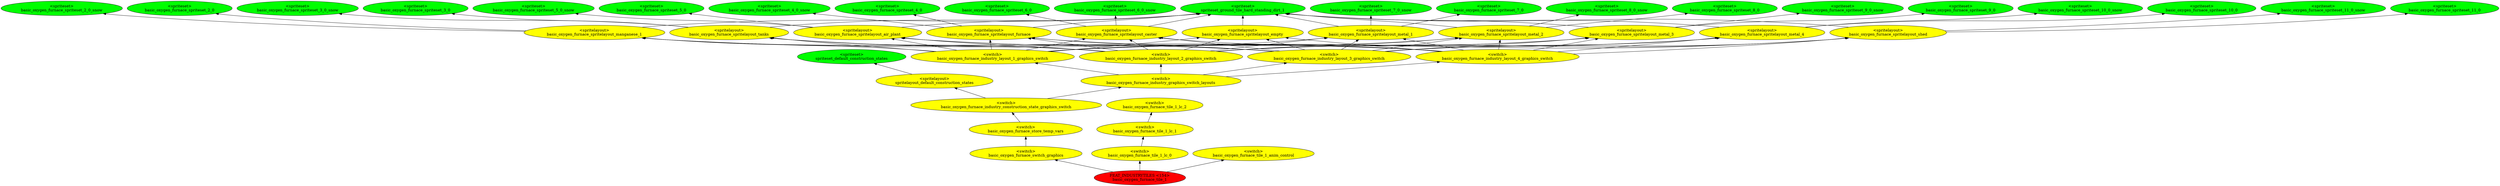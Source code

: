 digraph {
rankdir="BT"
spriteset_default_construction_states [fillcolor=green style="filled" label="<spriteset>\nspriteset_default_construction_states"]
spritelayout_default_construction_states [fillcolor=yellow style="filled" label="<spritelayout>\nspritelayout_default_construction_states"]
spriteset_ground_tile_hard_standing_dirt_1 [fillcolor=green style="filled" label="<spriteset>\nspriteset_ground_tile_hard_standing_dirt_1"]
basic_oxygen_furnace_spriteset_2_0 [fillcolor=green style="filled" label="<spriteset>\nbasic_oxygen_furnace_spriteset_2_0"]
basic_oxygen_furnace_spriteset_2_0_snow [fillcolor=green style="filled" label="<spriteset>\nbasic_oxygen_furnace_spriteset_2_0_snow"]
basic_oxygen_furnace_spriteset_3_0 [fillcolor=green style="filled" label="<spriteset>\nbasic_oxygen_furnace_spriteset_3_0"]
basic_oxygen_furnace_spriteset_3_0_snow [fillcolor=green style="filled" label="<spriteset>\nbasic_oxygen_furnace_spriteset_3_0_snow"]
basic_oxygen_furnace_spriteset_4_0 [fillcolor=green style="filled" label="<spriteset>\nbasic_oxygen_furnace_spriteset_4_0"]
basic_oxygen_furnace_spriteset_4_0_snow [fillcolor=green style="filled" label="<spriteset>\nbasic_oxygen_furnace_spriteset_4_0_snow"]
basic_oxygen_furnace_spriteset_5_0 [fillcolor=green style="filled" label="<spriteset>\nbasic_oxygen_furnace_spriteset_5_0"]
basic_oxygen_furnace_spriteset_5_0_snow [fillcolor=green style="filled" label="<spriteset>\nbasic_oxygen_furnace_spriteset_5_0_snow"]
basic_oxygen_furnace_spriteset_6_0 [fillcolor=green style="filled" label="<spriteset>\nbasic_oxygen_furnace_spriteset_6_0"]
basic_oxygen_furnace_spriteset_6_0_snow [fillcolor=green style="filled" label="<spriteset>\nbasic_oxygen_furnace_spriteset_6_0_snow"]
basic_oxygen_furnace_spriteset_7_0 [fillcolor=green style="filled" label="<spriteset>\nbasic_oxygen_furnace_spriteset_7_0"]
basic_oxygen_furnace_spriteset_7_0_snow [fillcolor=green style="filled" label="<spriteset>\nbasic_oxygen_furnace_spriteset_7_0_snow"]
basic_oxygen_furnace_spriteset_8_0 [fillcolor=green style="filled" label="<spriteset>\nbasic_oxygen_furnace_spriteset_8_0"]
basic_oxygen_furnace_spriteset_8_0_snow [fillcolor=green style="filled" label="<spriteset>\nbasic_oxygen_furnace_spriteset_8_0_snow"]
basic_oxygen_furnace_spriteset_9_0 [fillcolor=green style="filled" label="<spriteset>\nbasic_oxygen_furnace_spriteset_9_0"]
basic_oxygen_furnace_spriteset_9_0_snow [fillcolor=green style="filled" label="<spriteset>\nbasic_oxygen_furnace_spriteset_9_0_snow"]
basic_oxygen_furnace_spriteset_10_0 [fillcolor=green style="filled" label="<spriteset>\nbasic_oxygen_furnace_spriteset_10_0"]
basic_oxygen_furnace_spriteset_10_0_snow [fillcolor=green style="filled" label="<spriteset>\nbasic_oxygen_furnace_spriteset_10_0_snow"]
basic_oxygen_furnace_spriteset_11_0 [fillcolor=green style="filled" label="<spriteset>\nbasic_oxygen_furnace_spriteset_11_0"]
basic_oxygen_furnace_spriteset_11_0_snow [fillcolor=green style="filled" label="<spriteset>\nbasic_oxygen_furnace_spriteset_11_0_snow"]
basic_oxygen_furnace_spritelayout_empty [fillcolor=yellow style="filled" label="<spritelayout>\nbasic_oxygen_furnace_spritelayout_empty"]
basic_oxygen_furnace_spritelayout_manganese_1 [fillcolor=yellow style="filled" label="<spritelayout>\nbasic_oxygen_furnace_spritelayout_manganese_1"]
basic_oxygen_furnace_spritelayout_tanks [fillcolor=yellow style="filled" label="<spritelayout>\nbasic_oxygen_furnace_spritelayout_tanks"]
basic_oxygen_furnace_spritelayout_air_plant [fillcolor=yellow style="filled" label="<spritelayout>\nbasic_oxygen_furnace_spritelayout_air_plant"]
basic_oxygen_furnace_spritelayout_furnace [fillcolor=yellow style="filled" label="<spritelayout>\nbasic_oxygen_furnace_spritelayout_furnace"]
basic_oxygen_furnace_spritelayout_caster [fillcolor=yellow style="filled" label="<spritelayout>\nbasic_oxygen_furnace_spritelayout_caster"]
basic_oxygen_furnace_spritelayout_metal_1 [fillcolor=yellow style="filled" label="<spritelayout>\nbasic_oxygen_furnace_spritelayout_metal_1"]
basic_oxygen_furnace_spritelayout_metal_2 [fillcolor=yellow style="filled" label="<spritelayout>\nbasic_oxygen_furnace_spritelayout_metal_2"]
basic_oxygen_furnace_spritelayout_metal_3 [fillcolor=yellow style="filled" label="<spritelayout>\nbasic_oxygen_furnace_spritelayout_metal_3"]
basic_oxygen_furnace_spritelayout_metal_4 [fillcolor=yellow style="filled" label="<spritelayout>\nbasic_oxygen_furnace_spritelayout_metal_4"]
basic_oxygen_furnace_spritelayout_shed [fillcolor=yellow style="filled" label="<spritelayout>\nbasic_oxygen_furnace_spritelayout_shed"]
basic_oxygen_furnace_industry_layout_1_graphics_switch [fillcolor=yellow style="filled" label="<switch>\nbasic_oxygen_furnace_industry_layout_1_graphics_switch"]
basic_oxygen_furnace_industry_layout_2_graphics_switch [fillcolor=yellow style="filled" label="<switch>\nbasic_oxygen_furnace_industry_layout_2_graphics_switch"]
basic_oxygen_furnace_industry_layout_3_graphics_switch [fillcolor=yellow style="filled" label="<switch>\nbasic_oxygen_furnace_industry_layout_3_graphics_switch"]
basic_oxygen_furnace_industry_layout_4_graphics_switch [fillcolor=yellow style="filled" label="<switch>\nbasic_oxygen_furnace_industry_layout_4_graphics_switch"]
basic_oxygen_furnace_industry_graphics_switch_layouts [fillcolor=yellow style="filled" label="<switch>\nbasic_oxygen_furnace_industry_graphics_switch_layouts"]
basic_oxygen_furnace_industry_construction_state_graphics_switch [fillcolor=yellow style="filled" label="<switch>\nbasic_oxygen_furnace_industry_construction_state_graphics_switch"]
basic_oxygen_furnace_store_temp_vars [fillcolor=yellow style="filled" label="<switch>\nbasic_oxygen_furnace_store_temp_vars"]
basic_oxygen_furnace_switch_graphics [fillcolor=yellow style="filled" label="<switch>\nbasic_oxygen_furnace_switch_graphics"]
basic_oxygen_furnace_tile_1_lc_2 [fillcolor=yellow style="filled" label="<switch>\nbasic_oxygen_furnace_tile_1_lc_2"]
basic_oxygen_furnace_tile_1_lc_1 [fillcolor=yellow style="filled" label="<switch>\nbasic_oxygen_furnace_tile_1_lc_1"]
basic_oxygen_furnace_tile_1_lc_0 [fillcolor=yellow style="filled" label="<switch>\nbasic_oxygen_furnace_tile_1_lc_0"]
basic_oxygen_furnace_tile_1_anim_control [fillcolor=yellow style="filled" label="<switch>\nbasic_oxygen_furnace_tile_1_anim_control"]
basic_oxygen_furnace_tile_1 [fillcolor=red style="filled" label="FEAT_INDUSTRYTILES <154>\nbasic_oxygen_furnace_tile_1"]
basic_oxygen_furnace_industry_layout_4_graphics_switch->basic_oxygen_furnace_spritelayout_caster
basic_oxygen_furnace_industry_layout_1_graphics_switch->basic_oxygen_furnace_spritelayout_manganese_1
basic_oxygen_furnace_industry_layout_4_graphics_switch->basic_oxygen_furnace_spritelayout_metal_4
basic_oxygen_furnace_spritelayout_metal_2->basic_oxygen_furnace_spriteset_8_0
basic_oxygen_furnace_industry_layout_2_graphics_switch->basic_oxygen_furnace_spritelayout_manganese_1
basic_oxygen_furnace_industry_layout_4_graphics_switch->basic_oxygen_furnace_spritelayout_furnace
basic_oxygen_furnace_industry_layout_1_graphics_switch->basic_oxygen_furnace_spritelayout_tanks
basic_oxygen_furnace_industry_layout_2_graphics_switch->basic_oxygen_furnace_spritelayout_metal_4
basic_oxygen_furnace_industry_layout_3_graphics_switch->basic_oxygen_furnace_spritelayout_empty
basic_oxygen_furnace_industry_layout_1_graphics_switch->basic_oxygen_furnace_spritelayout_metal_4
basic_oxygen_furnace_industry_graphics_switch_layouts->basic_oxygen_furnace_industry_layout_2_graphics_switch
basic_oxygen_furnace_spritelayout_metal_1->basic_oxygen_furnace_spriteset_7_0_snow
basic_oxygen_furnace_spritelayout_caster->basic_oxygen_furnace_spriteset_6_0
basic_oxygen_furnace_spritelayout_air_plant->spriteset_ground_tile_hard_standing_dirt_1
basic_oxygen_furnace_industry_layout_3_graphics_switch->basic_oxygen_furnace_spritelayout_tanks
basic_oxygen_furnace_industry_layout_2_graphics_switch->basic_oxygen_furnace_spritelayout_caster
basic_oxygen_furnace_spritelayout_metal_3->basic_oxygen_furnace_spriteset_9_0
basic_oxygen_furnace_spritelayout_caster->basic_oxygen_furnace_spriteset_6_0_snow
basic_oxygen_furnace_spritelayout_air_plant->basic_oxygen_furnace_spriteset_5_0
basic_oxygen_furnace_spritelayout_tanks->basic_oxygen_furnace_spriteset_3_0_snow
basic_oxygen_furnace_switch_graphics->basic_oxygen_furnace_store_temp_vars
basic_oxygen_furnace_spritelayout_air_plant->basic_oxygen_furnace_spriteset_5_0_snow
basic_oxygen_furnace_spritelayout_metal_4->basic_oxygen_furnace_spriteset_10_0_snow
basic_oxygen_furnace_industry_layout_1_graphics_switch->basic_oxygen_furnace_spritelayout_metal_3
basic_oxygen_furnace_spritelayout_shed->basic_oxygen_furnace_spriteset_11_0_snow
basic_oxygen_furnace_spritelayout_shed->basic_oxygen_furnace_spriteset_11_0
basic_oxygen_furnace_industry_layout_4_graphics_switch->basic_oxygen_furnace_spritelayout_shed
basic_oxygen_furnace_industry_construction_state_graphics_switch->basic_oxygen_furnace_industry_graphics_switch_layouts
basic_oxygen_furnace_industry_layout_3_graphics_switch->basic_oxygen_furnace_spritelayout_metal_2
basic_oxygen_furnace_tile_1->basic_oxygen_furnace_switch_graphics
basic_oxygen_furnace_industry_graphics_switch_layouts->basic_oxygen_furnace_industry_layout_3_graphics_switch
basic_oxygen_furnace_industry_layout_2_graphics_switch->basic_oxygen_furnace_spritelayout_empty
basic_oxygen_furnace_spritelayout_metal_1->spriteset_ground_tile_hard_standing_dirt_1
basic_oxygen_furnace_spritelayout_manganese_1->basic_oxygen_furnace_spriteset_2_0
basic_oxygen_furnace_industry_layout_3_graphics_switch->basic_oxygen_furnace_spritelayout_metal_1
basic_oxygen_furnace_industry_layout_4_graphics_switch->basic_oxygen_furnace_spritelayout_metal_3
basic_oxygen_furnace_industry_layout_1_graphics_switch->basic_oxygen_furnace_spritelayout_shed
basic_oxygen_furnace_industry_layout_3_graphics_switch->basic_oxygen_furnace_spritelayout_metal_4
basic_oxygen_furnace_industry_construction_state_graphics_switch->spritelayout_default_construction_states
basic_oxygen_furnace_industry_layout_2_graphics_switch->basic_oxygen_furnace_spritelayout_metal_1
basic_oxygen_furnace_industry_layout_4_graphics_switch->basic_oxygen_furnace_spritelayout_metal_2
basic_oxygen_furnace_industry_layout_4_graphics_switch->basic_oxygen_furnace_spritelayout_air_plant
basic_oxygen_furnace_tile_1->basic_oxygen_furnace_tile_1_lc_0
basic_oxygen_furnace_spritelayout_furnace->basic_oxygen_furnace_spriteset_4_0_snow
basic_oxygen_furnace_industry_layout_2_graphics_switch->basic_oxygen_furnace_spritelayout_air_plant
basic_oxygen_furnace_tile_1_lc_1->basic_oxygen_furnace_tile_1_lc_2
basic_oxygen_furnace_industry_layout_2_graphics_switch->basic_oxygen_furnace_spritelayout_metal_2
basic_oxygen_furnace_spritelayout_metal_4->spriteset_ground_tile_hard_standing_dirt_1
basic_oxygen_furnace_industry_layout_4_graphics_switch->basic_oxygen_furnace_spritelayout_empty
basic_oxygen_furnace_spritelayout_manganese_1->spriteset_ground_tile_hard_standing_dirt_1
basic_oxygen_furnace_industry_graphics_switch_layouts->basic_oxygen_furnace_industry_layout_4_graphics_switch
basic_oxygen_furnace_spritelayout_tanks->spriteset_ground_tile_hard_standing_dirt_1
basic_oxygen_furnace_industry_graphics_switch_layouts->basic_oxygen_furnace_industry_layout_1_graphics_switch
basic_oxygen_furnace_spritelayout_empty->spriteset_ground_tile_hard_standing_dirt_1
basic_oxygen_furnace_industry_layout_2_graphics_switch->basic_oxygen_furnace_spritelayout_tanks
basic_oxygen_furnace_spritelayout_furnace->basic_oxygen_furnace_spriteset_4_0
basic_oxygen_furnace_industry_layout_1_graphics_switch->basic_oxygen_furnace_spritelayout_metal_2
basic_oxygen_furnace_industry_layout_1_graphics_switch->basic_oxygen_furnace_spritelayout_air_plant
basic_oxygen_furnace_industry_layout_2_graphics_switch->basic_oxygen_furnace_spritelayout_shed
basic_oxygen_furnace_industry_layout_1_graphics_switch->basic_oxygen_furnace_spritelayout_furnace
basic_oxygen_furnace_tile_1_lc_0->basic_oxygen_furnace_tile_1_lc_1
basic_oxygen_furnace_industry_layout_2_graphics_switch->basic_oxygen_furnace_spritelayout_furnace
basic_oxygen_furnace_spritelayout_furnace->spriteset_ground_tile_hard_standing_dirt_1
basic_oxygen_furnace_industry_layout_1_graphics_switch->basic_oxygen_furnace_spritelayout_empty
basic_oxygen_furnace_industry_layout_4_graphics_switch->basic_oxygen_furnace_spritelayout_manganese_1
basic_oxygen_furnace_spritelayout_metal_2->basic_oxygen_furnace_spriteset_8_0_snow
basic_oxygen_furnace_industry_layout_4_graphics_switch->basic_oxygen_furnace_spritelayout_tanks
basic_oxygen_furnace_industry_layout_1_graphics_switch->basic_oxygen_furnace_spritelayout_caster
basic_oxygen_furnace_spritelayout_metal_4->basic_oxygen_furnace_spriteset_10_0
basic_oxygen_furnace_store_temp_vars->basic_oxygen_furnace_industry_construction_state_graphics_switch
basic_oxygen_furnace_spritelayout_shed->spriteset_ground_tile_hard_standing_dirt_1
basic_oxygen_furnace_spritelayout_tanks->basic_oxygen_furnace_spriteset_3_0
basic_oxygen_furnace_spritelayout_manganese_1->basic_oxygen_furnace_spriteset_2_0_snow
basic_oxygen_furnace_spritelayout_metal_2->spriteset_ground_tile_hard_standing_dirt_1
basic_oxygen_furnace_industry_layout_3_graphics_switch->basic_oxygen_furnace_spritelayout_manganese_1
basic_oxygen_furnace_industry_layout_1_graphics_switch->basic_oxygen_furnace_spritelayout_metal_1
basic_oxygen_furnace_industry_layout_4_graphics_switch->basic_oxygen_furnace_spritelayout_metal_1
basic_oxygen_furnace_industry_layout_2_graphics_switch->basic_oxygen_furnace_spritelayout_metal_3
spritelayout_default_construction_states->spriteset_default_construction_states
basic_oxygen_furnace_industry_layout_3_graphics_switch->basic_oxygen_furnace_spritelayout_shed
basic_oxygen_furnace_industry_layout_3_graphics_switch->basic_oxygen_furnace_spritelayout_caster
basic_oxygen_furnace_spritelayout_metal_3->basic_oxygen_furnace_spriteset_9_0_snow
basic_oxygen_furnace_industry_layout_3_graphics_switch->basic_oxygen_furnace_spritelayout_air_plant
basic_oxygen_furnace_industry_layout_3_graphics_switch->basic_oxygen_furnace_spritelayout_metal_3
basic_oxygen_furnace_spritelayout_metal_1->basic_oxygen_furnace_spriteset_7_0
basic_oxygen_furnace_tile_1->basic_oxygen_furnace_tile_1_anim_control
basic_oxygen_furnace_industry_layout_3_graphics_switch->basic_oxygen_furnace_spritelayout_furnace
basic_oxygen_furnace_spritelayout_metal_3->spriteset_ground_tile_hard_standing_dirt_1
basic_oxygen_furnace_spritelayout_caster->spriteset_ground_tile_hard_standing_dirt_1
}

